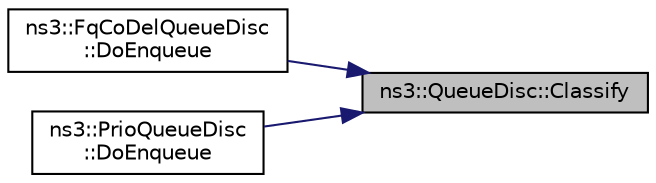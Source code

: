 digraph "ns3::QueueDisc::Classify"
{
 // LATEX_PDF_SIZE
  edge [fontname="Helvetica",fontsize="10",labelfontname="Helvetica",labelfontsize="10"];
  node [fontname="Helvetica",fontsize="10",shape=record];
  rankdir="RL";
  Node1 [label="ns3::QueueDisc::Classify",height=0.2,width=0.4,color="black", fillcolor="grey75", style="filled", fontcolor="black",tooltip="Classify a packet by calling the packet filters, one at a time, until either a filter able to classif..."];
  Node1 -> Node2 [dir="back",color="midnightblue",fontsize="10",style="solid",fontname="Helvetica"];
  Node2 [label="ns3::FqCoDelQueueDisc\l::DoEnqueue",height=0.2,width=0.4,color="black", fillcolor="white", style="filled",URL="$classns3_1_1_fq_co_del_queue_disc.html#a9763ff304b86d8c3d2f951d20e102d0a",tooltip="This function actually enqueues a packet into the queue disc."];
  Node1 -> Node3 [dir="back",color="midnightblue",fontsize="10",style="solid",fontname="Helvetica"];
  Node3 [label="ns3::PrioQueueDisc\l::DoEnqueue",height=0.2,width=0.4,color="black", fillcolor="white", style="filled",URL="$classns3_1_1_prio_queue_disc.html#a4ef8d3d710ea71edc697b9c047c2fc0d",tooltip="This function actually enqueues a packet into the queue disc."];
}
